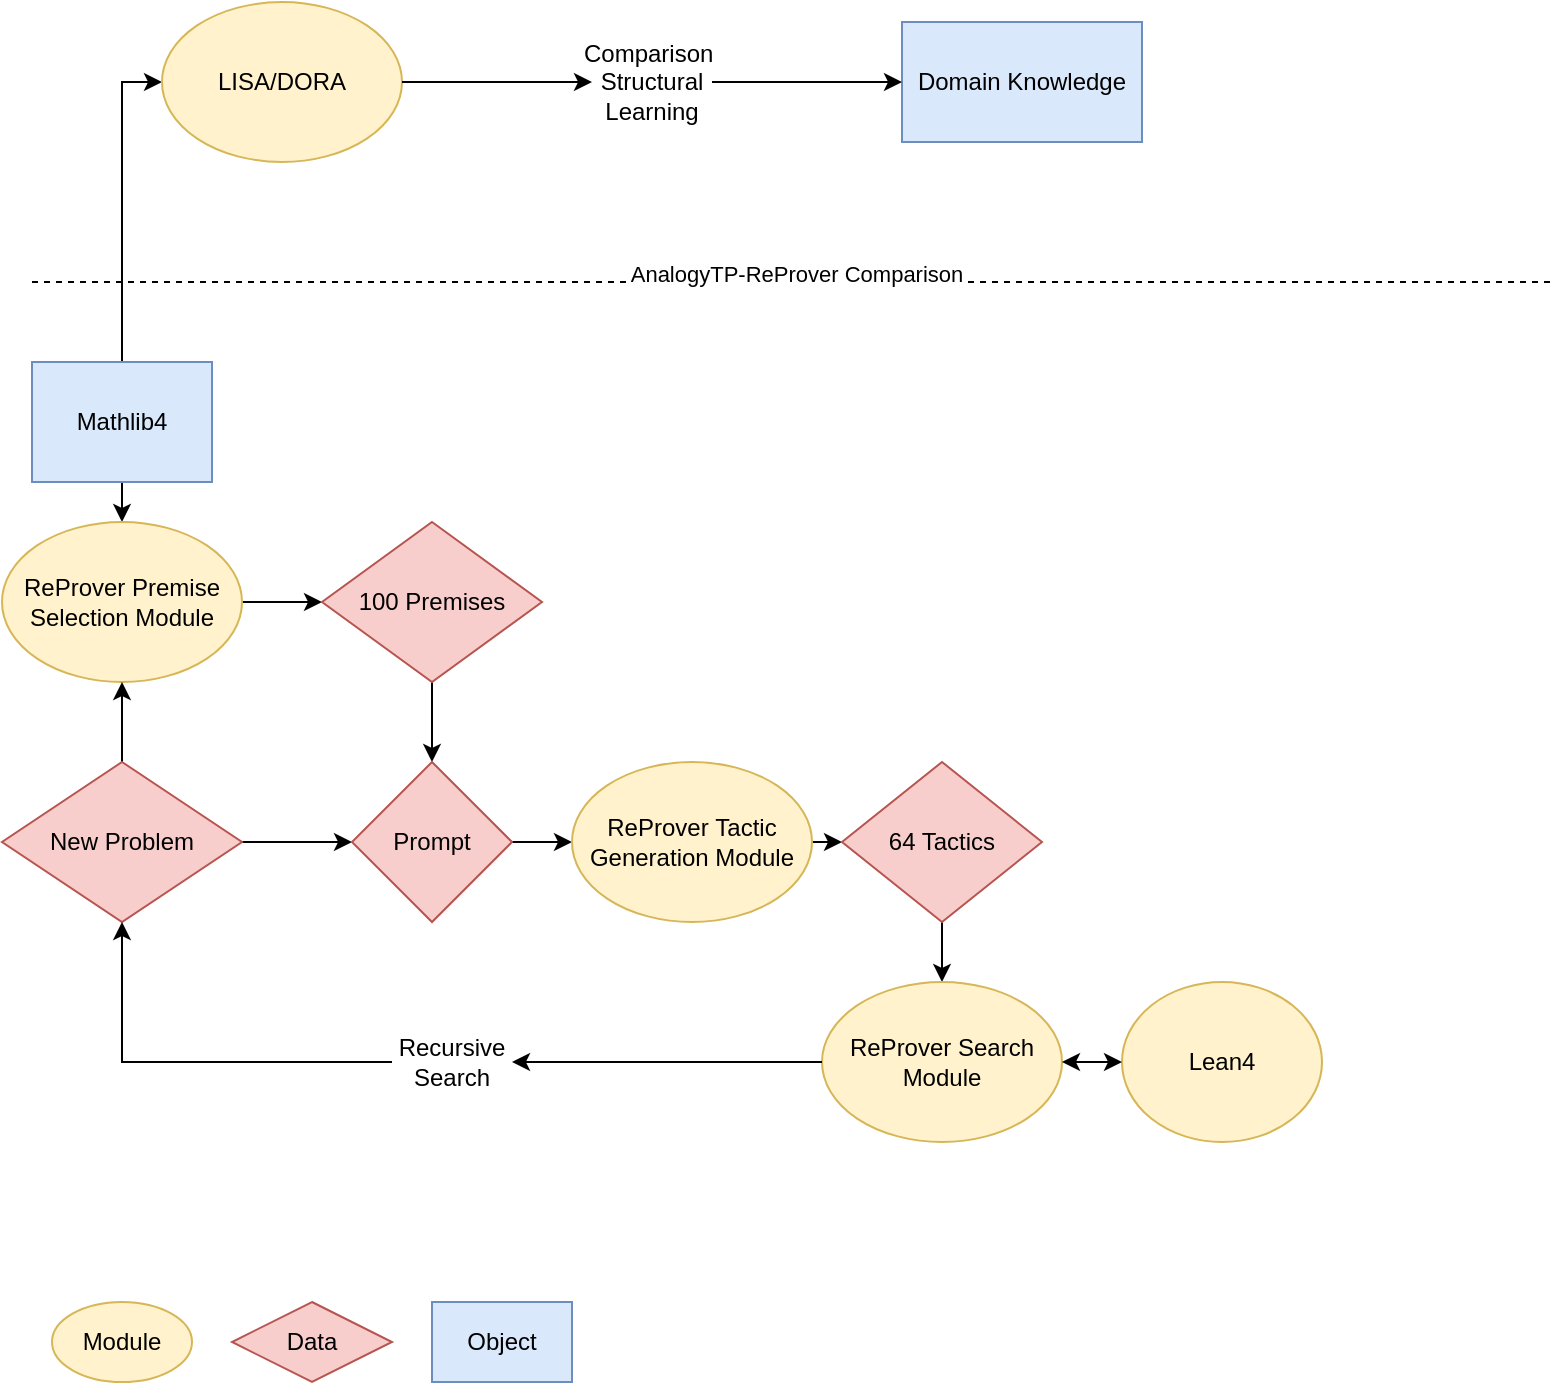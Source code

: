 <mxfile version="23.1.1" type="github">
  <diagram name="Page-1" id="IZ-Rrfjy0_TtdQrgrMoi">
    <mxGraphModel dx="1274" dy="671" grid="1" gridSize="10" guides="1" tooltips="1" connect="1" arrows="1" fold="1" page="1" pageScale="1" pageWidth="850" pageHeight="1100" math="0" shadow="0">
      <root>
        <mxCell id="0" />
        <mxCell id="1" parent="0" />
        <mxCell id="Xpp3-1cy8L-rHU1XI7NB-3" style="edgeStyle=orthogonalEdgeStyle;rounded=0;orthogonalLoop=1;jettySize=auto;html=1;exitX=0.5;exitY=0;exitDx=0;exitDy=0;entryX=0;entryY=0.5;entryDx=0;entryDy=0;" edge="1" parent="1" source="Xpp3-1cy8L-rHU1XI7NB-1" target="Xpp3-1cy8L-rHU1XI7NB-5">
          <mxGeometry relative="1" as="geometry" />
        </mxCell>
        <mxCell id="Xpp3-1cy8L-rHU1XI7NB-18" style="edgeStyle=orthogonalEdgeStyle;rounded=0;orthogonalLoop=1;jettySize=auto;html=1;exitX=0.5;exitY=1;exitDx=0;exitDy=0;entryX=0.5;entryY=0;entryDx=0;entryDy=0;" edge="1" parent="1" source="Xpp3-1cy8L-rHU1XI7NB-1" target="Xpp3-1cy8L-rHU1XI7NB-8">
          <mxGeometry relative="1" as="geometry" />
        </mxCell>
        <mxCell id="Xpp3-1cy8L-rHU1XI7NB-1" value="Mathlib4" style="rounded=0;whiteSpace=wrap;html=1;fillColor=#dae8fc;strokeColor=#6c8ebf;" vertex="1" parent="1">
          <mxGeometry x="35" y="220" width="90" height="60" as="geometry" />
        </mxCell>
        <mxCell id="Xpp3-1cy8L-rHU1XI7NB-2" value="Domain Knowledge" style="rounded=0;whiteSpace=wrap;html=1;fillColor=#dae8fc;strokeColor=#6c8ebf;" vertex="1" parent="1">
          <mxGeometry x="470" y="50" width="120" height="60" as="geometry" />
        </mxCell>
        <mxCell id="Xpp3-1cy8L-rHU1XI7NB-7" style="edgeStyle=orthogonalEdgeStyle;rounded=0;orthogonalLoop=1;jettySize=auto;html=1;exitX=1;exitY=0.5;exitDx=0;exitDy=0;" edge="1" parent="1" source="Xpp3-1cy8L-rHU1XI7NB-20" target="Xpp3-1cy8L-rHU1XI7NB-2">
          <mxGeometry relative="1" as="geometry" />
        </mxCell>
        <mxCell id="Xpp3-1cy8L-rHU1XI7NB-5" value="LISA/DORA" style="ellipse;whiteSpace=wrap;html=1;fillColor=#fff2cc;strokeColor=#d6b656;" vertex="1" parent="1">
          <mxGeometry x="100" y="40" width="120" height="80" as="geometry" />
        </mxCell>
        <mxCell id="Xpp3-1cy8L-rHU1XI7NB-12" style="edgeStyle=orthogonalEdgeStyle;rounded=0;orthogonalLoop=1;jettySize=auto;html=1;exitX=1;exitY=0.5;exitDx=0;exitDy=0;entryX=0;entryY=0.5;entryDx=0;entryDy=0;" edge="1" parent="1" source="Xpp3-1cy8L-rHU1XI7NB-8" target="Xpp3-1cy8L-rHU1XI7NB-11">
          <mxGeometry relative="1" as="geometry" />
        </mxCell>
        <mxCell id="Xpp3-1cy8L-rHU1XI7NB-8" value="ReProver Premise Selection Module" style="ellipse;whiteSpace=wrap;html=1;fillColor=#fff2cc;strokeColor=#d6b656;" vertex="1" parent="1">
          <mxGeometry x="20" y="300" width="120" height="80" as="geometry" />
        </mxCell>
        <mxCell id="Xpp3-1cy8L-rHU1XI7NB-10" style="edgeStyle=orthogonalEdgeStyle;rounded=0;orthogonalLoop=1;jettySize=auto;html=1;exitX=0.5;exitY=0;exitDx=0;exitDy=0;entryX=0.5;entryY=1;entryDx=0;entryDy=0;" edge="1" parent="1" source="Xpp3-1cy8L-rHU1XI7NB-9" target="Xpp3-1cy8L-rHU1XI7NB-8">
          <mxGeometry relative="1" as="geometry" />
        </mxCell>
        <mxCell id="Xpp3-1cy8L-rHU1XI7NB-15" style="edgeStyle=orthogonalEdgeStyle;rounded=0;orthogonalLoop=1;jettySize=auto;html=1;exitX=1;exitY=0.5;exitDx=0;exitDy=0;entryX=0;entryY=0.5;entryDx=0;entryDy=0;" edge="1" parent="1" source="Xpp3-1cy8L-rHU1XI7NB-9" target="Xpp3-1cy8L-rHU1XI7NB-13">
          <mxGeometry relative="1" as="geometry" />
        </mxCell>
        <mxCell id="Xpp3-1cy8L-rHU1XI7NB-9" value="New Problem" style="rhombus;whiteSpace=wrap;html=1;fontStyle=0;fillColor=#f8cecc;strokeColor=#b85450;" vertex="1" parent="1">
          <mxGeometry x="20" y="420" width="120" height="80" as="geometry" />
        </mxCell>
        <mxCell id="Xpp3-1cy8L-rHU1XI7NB-14" style="edgeStyle=orthogonalEdgeStyle;rounded=0;orthogonalLoop=1;jettySize=auto;html=1;exitX=0.5;exitY=1;exitDx=0;exitDy=0;" edge="1" parent="1" source="Xpp3-1cy8L-rHU1XI7NB-11" target="Xpp3-1cy8L-rHU1XI7NB-13">
          <mxGeometry relative="1" as="geometry" />
        </mxCell>
        <mxCell id="Xpp3-1cy8L-rHU1XI7NB-11" value="100 Premises" style="rhombus;whiteSpace=wrap;html=1;fillColor=#f8cecc;strokeColor=#b85450;" vertex="1" parent="1">
          <mxGeometry x="180" y="300" width="110" height="80" as="geometry" />
        </mxCell>
        <mxCell id="Xpp3-1cy8L-rHU1XI7NB-17" style="edgeStyle=orthogonalEdgeStyle;rounded=0;orthogonalLoop=1;jettySize=auto;html=1;exitX=1;exitY=0.5;exitDx=0;exitDy=0;" edge="1" parent="1" source="Xpp3-1cy8L-rHU1XI7NB-13" target="Xpp3-1cy8L-rHU1XI7NB-16">
          <mxGeometry relative="1" as="geometry" />
        </mxCell>
        <mxCell id="Xpp3-1cy8L-rHU1XI7NB-13" value="Prompt" style="rhombus;whiteSpace=wrap;html=1;fillColor=#f8cecc;strokeColor=#b85450;" vertex="1" parent="1">
          <mxGeometry x="195" y="420" width="80" height="80" as="geometry" />
        </mxCell>
        <mxCell id="Xpp3-1cy8L-rHU1XI7NB-26" style="edgeStyle=orthogonalEdgeStyle;rounded=0;orthogonalLoop=1;jettySize=auto;html=1;exitX=1;exitY=0.5;exitDx=0;exitDy=0;entryX=0;entryY=0.5;entryDx=0;entryDy=0;" edge="1" parent="1" source="Xpp3-1cy8L-rHU1XI7NB-16" target="Xpp3-1cy8L-rHU1XI7NB-24">
          <mxGeometry relative="1" as="geometry" />
        </mxCell>
        <mxCell id="Xpp3-1cy8L-rHU1XI7NB-16" value="ReProver&amp;nbsp;Tactic Generation Module" style="ellipse;whiteSpace=wrap;html=1;fillColor=#fff2cc;strokeColor=#d6b656;" vertex="1" parent="1">
          <mxGeometry x="305" y="420" width="120" height="80" as="geometry" />
        </mxCell>
        <mxCell id="Xpp3-1cy8L-rHU1XI7NB-19" value="" style="edgeStyle=orthogonalEdgeStyle;rounded=0;orthogonalLoop=1;jettySize=auto;html=1;exitX=1;exitY=0.5;exitDx=0;exitDy=0;" edge="1" parent="1" source="Xpp3-1cy8L-rHU1XI7NB-5" target="Xpp3-1cy8L-rHU1XI7NB-20">
          <mxGeometry relative="1" as="geometry">
            <mxPoint x="210" y="80" as="sourcePoint" />
            <mxPoint x="230" y="160" as="targetPoint" />
          </mxGeometry>
        </mxCell>
        <mxCell id="Xpp3-1cy8L-rHU1XI7NB-20" value="Comparison&amp;nbsp; Structural Learning" style="text;html=1;strokeColor=none;fillColor=none;align=center;verticalAlign=middle;whiteSpace=wrap;rounded=0;" vertex="1" parent="1">
          <mxGeometry x="315" y="65" width="60" height="30" as="geometry" />
        </mxCell>
        <mxCell id="Xpp3-1cy8L-rHU1XI7NB-21" value="Module" style="ellipse;whiteSpace=wrap;html=1;fillColor=#fff2cc;strokeColor=#d6b656;" vertex="1" parent="1">
          <mxGeometry x="45" y="690" width="70" height="40" as="geometry" />
        </mxCell>
        <mxCell id="Xpp3-1cy8L-rHU1XI7NB-22" value="Data" style="rhombus;whiteSpace=wrap;html=1;fillColor=#f8cecc;strokeColor=#b85450;" vertex="1" parent="1">
          <mxGeometry x="135" y="690" width="80" height="40" as="geometry" />
        </mxCell>
        <mxCell id="Xpp3-1cy8L-rHU1XI7NB-23" value="Object" style="rounded=0;whiteSpace=wrap;html=1;fillColor=#dae8fc;strokeColor=#6c8ebf;" vertex="1" parent="1">
          <mxGeometry x="235" y="690" width="70" height="40" as="geometry" />
        </mxCell>
        <mxCell id="Xpp3-1cy8L-rHU1XI7NB-30" style="edgeStyle=orthogonalEdgeStyle;rounded=0;orthogonalLoop=1;jettySize=auto;html=1;exitX=0.5;exitY=1;exitDx=0;exitDy=0;entryX=0.5;entryY=0;entryDx=0;entryDy=0;" edge="1" parent="1" source="Xpp3-1cy8L-rHU1XI7NB-24" target="Xpp3-1cy8L-rHU1XI7NB-28">
          <mxGeometry relative="1" as="geometry" />
        </mxCell>
        <mxCell id="Xpp3-1cy8L-rHU1XI7NB-24" value="64 Tactics" style="rhombus;whiteSpace=wrap;html=1;fillColor=#f8cecc;strokeColor=#b85450;" vertex="1" parent="1">
          <mxGeometry x="440" y="420" width="100" height="80" as="geometry" />
        </mxCell>
        <mxCell id="Xpp3-1cy8L-rHU1XI7NB-25" value="Lean4" style="ellipse;whiteSpace=wrap;html=1;fillColor=#fff2cc;strokeColor=#d6b656;" vertex="1" parent="1">
          <mxGeometry x="580" y="530" width="100" height="80" as="geometry" />
        </mxCell>
        <mxCell id="Xpp3-1cy8L-rHU1XI7NB-32" style="edgeStyle=orthogonalEdgeStyle;rounded=0;orthogonalLoop=1;jettySize=auto;html=1;exitX=0;exitY=0.5;exitDx=0;exitDy=0;entryX=0.5;entryY=1;entryDx=0;entryDy=0;" edge="1" parent="1" source="Xpp3-1cy8L-rHU1XI7NB-36" target="Xpp3-1cy8L-rHU1XI7NB-9">
          <mxGeometry relative="1" as="geometry" />
        </mxCell>
        <mxCell id="Xpp3-1cy8L-rHU1XI7NB-28" value="ReProver&amp;nbsp;Search Module" style="ellipse;whiteSpace=wrap;html=1;fillColor=#fff2cc;strokeColor=#d6b656;" vertex="1" parent="1">
          <mxGeometry x="430" y="530" width="120" height="80" as="geometry" />
        </mxCell>
        <mxCell id="Xpp3-1cy8L-rHU1XI7NB-29" value="" style="endArrow=classic;startArrow=classic;html=1;rounded=0;entryX=0;entryY=0.5;entryDx=0;entryDy=0;exitX=1;exitY=0.5;exitDx=0;exitDy=0;" edge="1" parent="1" source="Xpp3-1cy8L-rHU1XI7NB-28" target="Xpp3-1cy8L-rHU1XI7NB-25">
          <mxGeometry width="50" height="50" relative="1" as="geometry">
            <mxPoint x="260" y="460" as="sourcePoint" />
            <mxPoint x="310" y="410" as="targetPoint" />
          </mxGeometry>
        </mxCell>
        <mxCell id="Xpp3-1cy8L-rHU1XI7NB-35" value="" style="edgeStyle=orthogonalEdgeStyle;rounded=0;orthogonalLoop=1;jettySize=auto;html=1;exitX=0;exitY=0.5;exitDx=0;exitDy=0;entryX=1;entryY=0.5;entryDx=0;entryDy=0;" edge="1" parent="1" source="Xpp3-1cy8L-rHU1XI7NB-28" target="Xpp3-1cy8L-rHU1XI7NB-36">
          <mxGeometry relative="1" as="geometry">
            <mxPoint x="430" y="570" as="sourcePoint" />
            <mxPoint x="80" y="500" as="targetPoint" />
          </mxGeometry>
        </mxCell>
        <mxCell id="Xpp3-1cy8L-rHU1XI7NB-36" value="Recursive Search" style="text;html=1;strokeColor=none;fillColor=none;align=center;verticalAlign=middle;whiteSpace=wrap;rounded=0;" vertex="1" parent="1">
          <mxGeometry x="215" y="555" width="60" height="30" as="geometry" />
        </mxCell>
        <mxCell id="Xpp3-1cy8L-rHU1XI7NB-38" value="" style="endArrow=none;dashed=1;html=1;rounded=0;" edge="1" parent="1">
          <mxGeometry width="50" height="50" relative="1" as="geometry">
            <mxPoint x="35" y="180" as="sourcePoint" />
            <mxPoint x="795" y="180" as="targetPoint" />
          </mxGeometry>
        </mxCell>
        <mxCell id="Xpp3-1cy8L-rHU1XI7NB-39" value="AnalogyTP-ReProver Comparison" style="edgeLabel;html=1;align=center;verticalAlign=middle;resizable=0;points=[];" vertex="1" connectable="0" parent="Xpp3-1cy8L-rHU1XI7NB-38">
          <mxGeometry x="0.005" y="4" relative="1" as="geometry">
            <mxPoint as="offset" />
          </mxGeometry>
        </mxCell>
      </root>
    </mxGraphModel>
  </diagram>
</mxfile>
